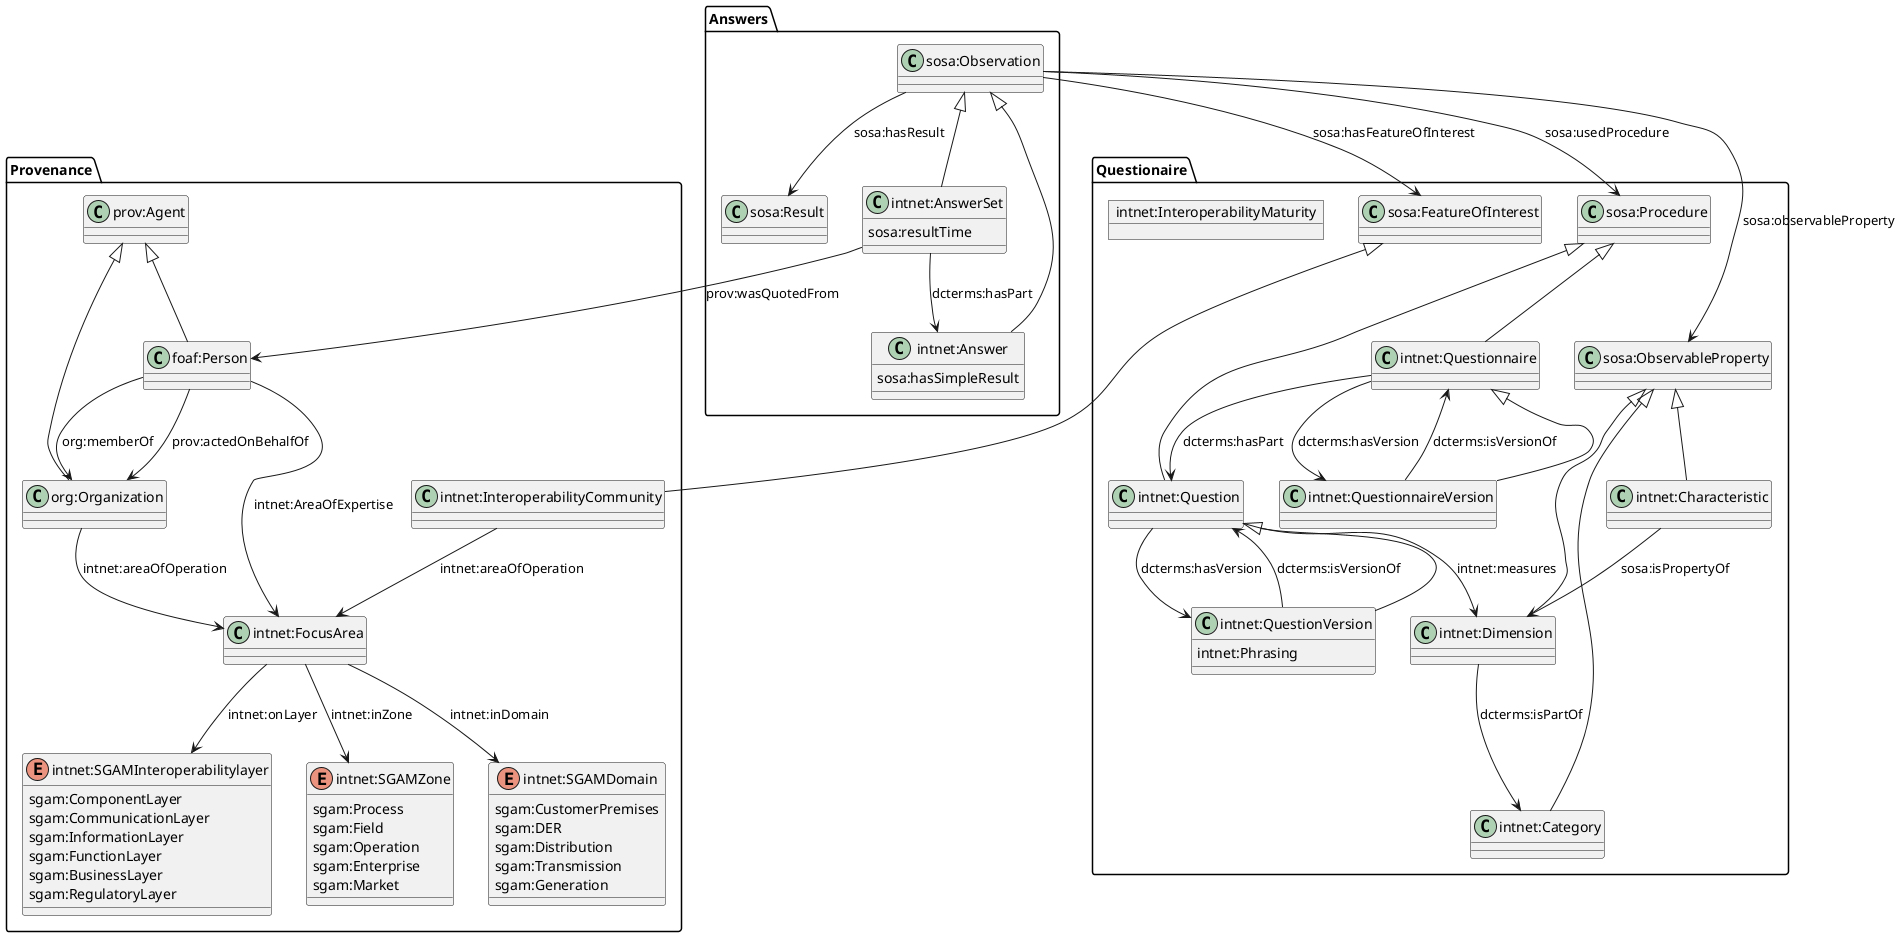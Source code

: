 @startuml Eminent Vocabulary

' left to right direction

package Questionaire {
    class "sosa:Procedure" as Procedure
    class "sosa:FeatureOfInterest" as FOI
    class "sosa:ObservableProperty" as OP
    Object "intnet:InteroperabilityMaturity" as IM 
    class "intnet:Questionnaire" as QR 
    class "intnet:QuestionnaireVersion" as QRV
    class "intnet:Question" as Q
    class "intnet:QuestionVersion" as QV{
            intnet:Phrasing
    }
    class "intnet:Characteristic" as Char
    class "intnet:Dimension" as Dimension
    class "intnet:Category" as Category
}

package Answers {
    class "sosa:Observation" as Observation
    class "sosa:Result" as Result
    class "intnet:Answer" as Ans {
        sosa:hasSimpleResult
    }
    class "intnet:AnswerSet" as Anss {
        sosa:resultTime
    }

}

package Provenance {
    class "intnet:InteroperabilityCommunity" as iopc 
    class "prov:Agent" as Agent
    class "foaf:Person" as Person
    class "org:Organization" as Organization
    class "intnet:FocusArea" as FA

    enum "intnet:SGAMZone" as iopz {
        sgam:Process 
        sgam:Field 
        sgam:Operation
        sgam:Enterprise
        sgam:Market
    }

    enum "intnet:SGAMDomain" as iopd {
        sgam:CustomerPremises
        sgam:DER 
        sgam:Distribution
        sgam:Transmission
        sgam:Generation
    }

    enum "intnet:SGAMInteroperabilitylayer" as iopl {
        sgam:ComponentLayer
        sgam:CommunicationLayer
        sgam:InformationLayer
        sgam:FunctionLayer
        sgam:BusinessLayer
        sgam:RegulatoryLayer
    }   
}

FOI <|-- iopc
OP <|-- Dimension
OP <|- Category
QR <|-- QRV
Procedure <|-- QR
Procedure <|-- Q
Q <|-- QV
OP <|-- Char
Observation <|-- Ans
Observation <|-- Anss
Agent <|-- Person
Agent <|-- Organization

Person --> Organization : "org:memberOf"
Person --> Organization : "prov:actedOnBehalfOf"

Person --> FA : "intnet:AreaOfExpertise"
Organization --> FA : "intnet:areaOfOperation"

FA --> iopd : "intnet:inDomain"
FA --> iopl : "intnet:onLayer"
FA --> iopz : "intnet:inZone"

Observation --> FOI : "sosa:hasFeatureOfInterest"
Observation --> Procedure : "sosa:usedProcedure"
Observation --> Result : "sosa:hasResult"
Observation --> OP : "sosa:observableProperty"

QR --> Q : "dcterms:hasPart"
QR --> QRV : "dcterms:hasVersion"
QRV --> QR : "dcterms:isVersionOf"
Q --> QV : "dcterms:hasVersion"
QV --> Q : "dcterms:isVersionOf"
Anss --> Ans : "dcterms:hasPart"
Anss --> Person :"prov:wasQuotedFrom"

Dimension --> Category : "dcterms:isPartOf"
Char --> Dimension : "sosa:isPropertyOf"
Q --> Dimension : "intnet:measures"
iopc --> FA : "intnet:areaOfOperation"

@enduml